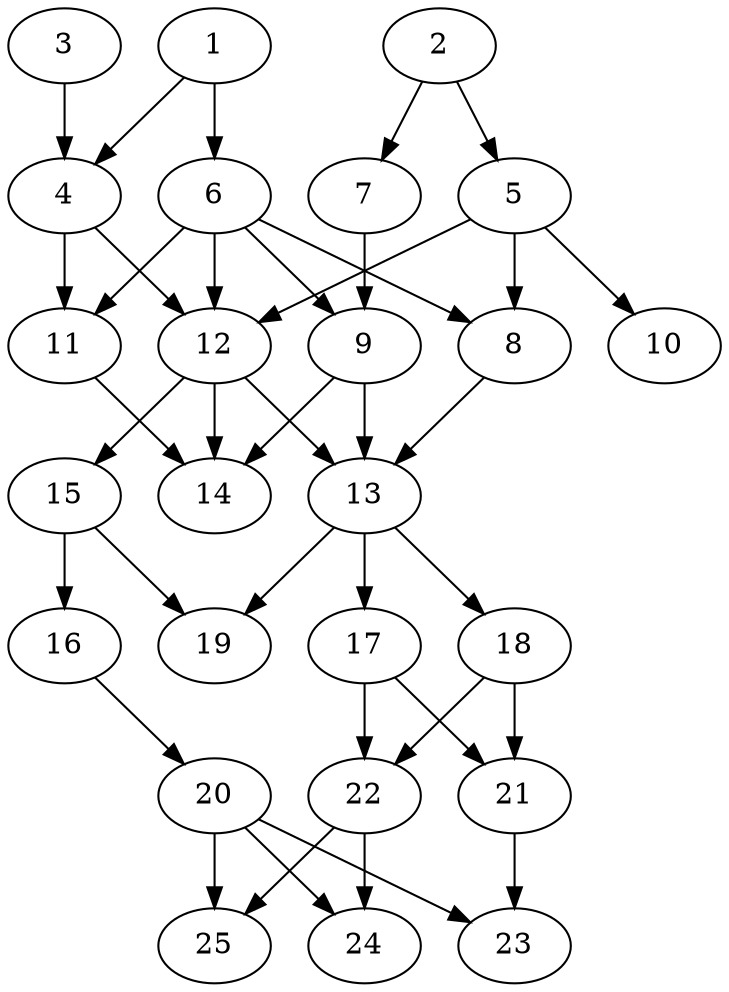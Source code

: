// DAG automatically generated by daggen at Thu Oct  3 14:00:39 2019
// ./daggen --dot -n 25 --ccr 0.3 --fat 0.5 --regular 0.7 --density 0.6 --mindata 5242880 --maxdata 52428800 
digraph G {
  1 [size="55640747", alpha="0.01", expect_size="16692224"] 
  1 -> 4 [size ="16692224"]
  1 -> 6 [size ="16692224"]
  2 [size="117186560", alpha="0.12", expect_size="35155968"] 
  2 -> 5 [size ="35155968"]
  2 -> 7 [size ="35155968"]
  3 [size="116575573", alpha="0.07", expect_size="34972672"] 
  3 -> 4 [size ="34972672"]
  4 [size="59494400", alpha="0.18", expect_size="17848320"] 
  4 -> 11 [size ="17848320"]
  4 -> 12 [size ="17848320"]
  5 [size="25907200", alpha="0.06", expect_size="7772160"] 
  5 -> 8 [size ="7772160"]
  5 -> 10 [size ="7772160"]
  5 -> 12 [size ="7772160"]
  6 [size="102133760", alpha="0.18", expect_size="30640128"] 
  6 -> 8 [size ="30640128"]
  6 -> 9 [size ="30640128"]
  6 -> 11 [size ="30640128"]
  6 -> 12 [size ="30640128"]
  7 [size="118429013", alpha="0.03", expect_size="35528704"] 
  7 -> 9 [size ="35528704"]
  8 [size="141004800", alpha="0.06", expect_size="42301440"] 
  8 -> 13 [size ="42301440"]
  9 [size="164703573", alpha="0.05", expect_size="49411072"] 
  9 -> 13 [size ="49411072"]
  9 -> 14 [size ="49411072"]
  10 [size="63815680", alpha="0.14", expect_size="19144704"] 
  11 [size="87862613", alpha="0.12", expect_size="26358784"] 
  11 -> 14 [size ="26358784"]
  12 [size="93924693", alpha="0.08", expect_size="28177408"] 
  12 -> 13 [size ="28177408"]
  12 -> 14 [size ="28177408"]
  12 -> 15 [size ="28177408"]
  13 [size="30518613", alpha="0.00", expect_size="9155584"] 
  13 -> 17 [size ="9155584"]
  13 -> 18 [size ="9155584"]
  13 -> 19 [size ="9155584"]
  14 [size="85142187", alpha="0.15", expect_size="25542656"] 
  15 [size="70273707", alpha="0.01", expect_size="21082112"] 
  15 -> 16 [size ="21082112"]
  15 -> 19 [size ="21082112"]
  16 [size="115415040", alpha="0.09", expect_size="34624512"] 
  16 -> 20 [size ="34624512"]
  17 [size="97928533", alpha="0.06", expect_size="29378560"] 
  17 -> 21 [size ="29378560"]
  17 -> 22 [size ="29378560"]
  18 [size="123368107", alpha="0.20", expect_size="37010432"] 
  18 -> 21 [size ="37010432"]
  18 -> 22 [size ="37010432"]
  19 [size="172052480", alpha="0.11", expect_size="51615744"] 
  20 [size="57497600", alpha="0.20", expect_size="17249280"] 
  20 -> 23 [size ="17249280"]
  20 -> 24 [size ="17249280"]
  20 -> 25 [size ="17249280"]
  21 [size="164181333", alpha="0.14", expect_size="49254400"] 
  21 -> 23 [size ="49254400"]
  22 [size="101488640", alpha="0.20", expect_size="30446592"] 
  22 -> 24 [size ="30446592"]
  22 -> 25 [size ="30446592"]
  23 [size="164423680", alpha="0.19", expect_size="49327104"] 
  24 [size="165597867", alpha="0.03", expect_size="49679360"] 
  25 [size="122900480", alpha="0.09", expect_size="36870144"] 
}
